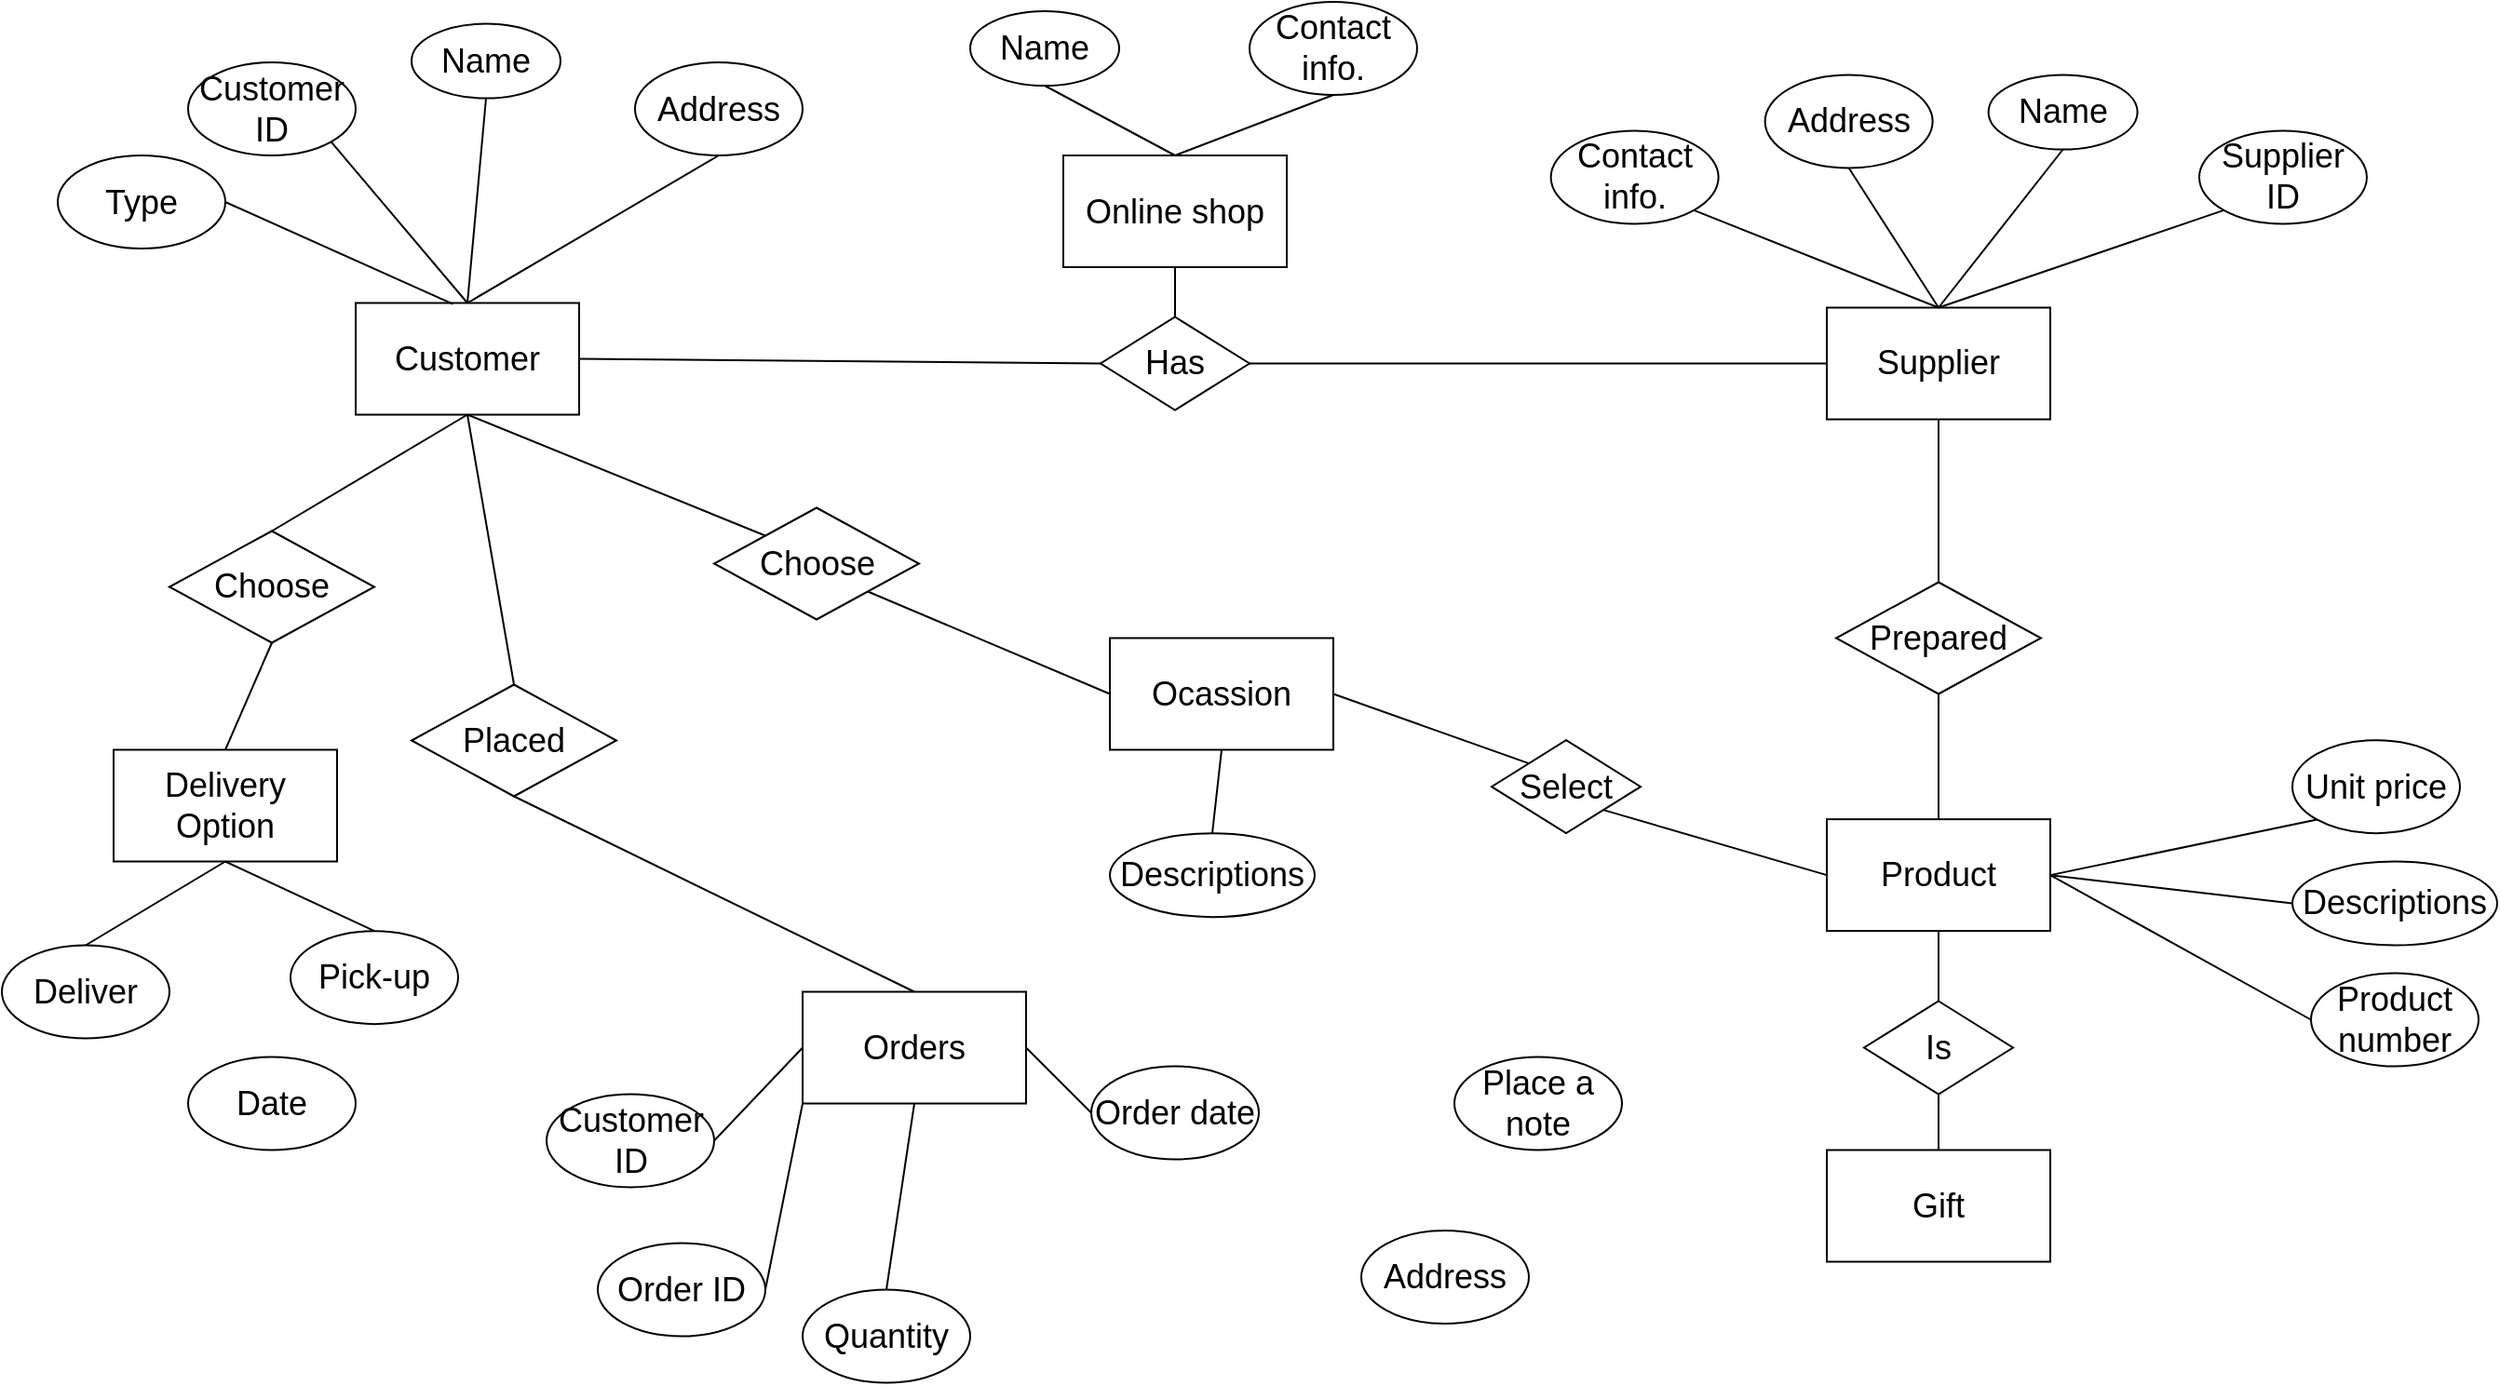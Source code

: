 <mxfile version="15.1.1" type="github">
  <diagram id="R2lEEEUBdFMjLlhIrx00" name="Page-1">
    <mxGraphModel dx="1346" dy="701" grid="1" gridSize="10" guides="1" tooltips="1" connect="1" arrows="1" fold="1" page="1" pageScale="1" pageWidth="850" pageHeight="1100" math="0" shadow="0" extFonts="Permanent Marker^https://fonts.googleapis.com/css?family=Permanent+Marker">
      <root>
        <mxCell id="0" />
        <mxCell id="1" parent="0" />
        <mxCell id="jU1H_DuaYMKhVgp7lR0j-64" value="&lt;span style=&quot;font-size: 18px&quot;&gt;Customer&lt;/span&gt;" style="rounded=0;whiteSpace=wrap;html=1;" vertex="1" parent="1">
          <mxGeometry x="330" y="191.75" width="120" height="60" as="geometry" />
        </mxCell>
        <mxCell id="jU1H_DuaYMKhVgp7lR0j-65" value="&lt;span style=&quot;font-size: 18px&quot;&gt;Supplier ID&lt;/span&gt;" style="ellipse;whiteSpace=wrap;html=1;" vertex="1" parent="1">
          <mxGeometry x="1320" y="99.25" width="90" height="50" as="geometry" />
        </mxCell>
        <mxCell id="jU1H_DuaYMKhVgp7lR0j-66" value="&lt;font style=&quot;font-size: 18px&quot;&gt;Address&lt;/font&gt;" style="ellipse;whiteSpace=wrap;html=1;" vertex="1" parent="1">
          <mxGeometry x="870.0" y="690" width="90" height="50" as="geometry" />
        </mxCell>
        <mxCell id="jU1H_DuaYMKhVgp7lR0j-67" value="&lt;font style=&quot;font-size: 18px&quot;&gt;Place a note&lt;br&gt;&lt;/font&gt;" style="ellipse;whiteSpace=wrap;html=1;" vertex="1" parent="1">
          <mxGeometry x="920.0" y="596.75" width="90" height="50" as="geometry" />
        </mxCell>
        <mxCell id="jU1H_DuaYMKhVgp7lR0j-68" value="&lt;font style=&quot;font-size: 18px&quot;&gt;Pick-up&lt;/font&gt;" style="ellipse;whiteSpace=wrap;html=1;" vertex="1" parent="1">
          <mxGeometry x="295" y="529.07" width="90" height="50" as="geometry" />
        </mxCell>
        <mxCell id="jU1H_DuaYMKhVgp7lR0j-69" value="&lt;font style=&quot;font-size: 18px&quot;&gt;Date&lt;br&gt;&lt;/font&gt;" style="ellipse;whiteSpace=wrap;html=1;" vertex="1" parent="1">
          <mxGeometry x="240" y="596.75" width="90" height="50" as="geometry" />
        </mxCell>
        <mxCell id="jU1H_DuaYMKhVgp7lR0j-70" value="&lt;font style=&quot;font-size: 18px&quot;&gt;Deliver&lt;/font&gt;" style="ellipse;whiteSpace=wrap;html=1;" vertex="1" parent="1">
          <mxGeometry x="140" y="536.75" width="90" height="50" as="geometry" />
        </mxCell>
        <mxCell id="jU1H_DuaYMKhVgp7lR0j-71" value="&lt;font style=&quot;font-size: 18px&quot;&gt;Descriptions&lt;/font&gt;" style="ellipse;whiteSpace=wrap;html=1;" vertex="1" parent="1">
          <mxGeometry x="1370" y="491.75" width="110" height="45" as="geometry" />
        </mxCell>
        <mxCell id="jU1H_DuaYMKhVgp7lR0j-72" value="&lt;span style=&quot;font-size: 18px&quot;&gt;Unit price&lt;br&gt;&lt;/span&gt;" style="ellipse;whiteSpace=wrap;html=1;" vertex="1" parent="1">
          <mxGeometry x="1370" y="426.57" width="90" height="50" as="geometry" />
        </mxCell>
        <mxCell id="jU1H_DuaYMKhVgp7lR0j-73" value="&lt;font style=&quot;font-size: 18px&quot;&gt;Type&lt;/font&gt;" style="ellipse;whiteSpace=wrap;html=1;" vertex="1" parent="1">
          <mxGeometry x="170" y="112.5" width="90" height="50" as="geometry" />
        </mxCell>
        <mxCell id="jU1H_DuaYMKhVgp7lR0j-74" value="&lt;font style=&quot;font-size: 18px&quot;&gt;Order ID&lt;br&gt;&lt;/font&gt;" style="ellipse;whiteSpace=wrap;html=1;" vertex="1" parent="1">
          <mxGeometry x="460" y="696.75" width="90" height="50" as="geometry" />
        </mxCell>
        <mxCell id="jU1H_DuaYMKhVgp7lR0j-75" value="&lt;font style=&quot;font-size: 18px&quot;&gt;Order date&lt;br&gt;&lt;/font&gt;" style="ellipse;whiteSpace=wrap;html=1;" vertex="1" parent="1">
          <mxGeometry x="725" y="601.75" width="90" height="50" as="geometry" />
        </mxCell>
        <mxCell id="jU1H_DuaYMKhVgp7lR0j-76" value="&lt;span style=&quot;font-size: 18px&quot;&gt;Quantity&lt;br&gt;&lt;/span&gt;" style="ellipse;whiteSpace=wrap;html=1;" vertex="1" parent="1">
          <mxGeometry x="570" y="721.75" width="90" height="50" as="geometry" />
        </mxCell>
        <mxCell id="jU1H_DuaYMKhVgp7lR0j-77" value="&lt;font style=&quot;font-size: 18px&quot;&gt;Address&lt;/font&gt;" style="ellipse;whiteSpace=wrap;html=1;" vertex="1" parent="1">
          <mxGeometry x="1086.82" y="69.25" width="90" height="50" as="geometry" />
        </mxCell>
        <mxCell id="jU1H_DuaYMKhVgp7lR0j-78" value="&lt;font style=&quot;font-size: 18px&quot;&gt;Customer ID&lt;/font&gt;" style="ellipse;whiteSpace=wrap;html=1;" vertex="1" parent="1">
          <mxGeometry x="240" y="62.5" width="90" height="50" as="geometry" />
        </mxCell>
        <mxCell id="jU1H_DuaYMKhVgp7lR0j-79" value="&lt;font style=&quot;font-size: 18px&quot;&gt;Product number&lt;/font&gt;" style="ellipse;whiteSpace=wrap;html=1;" vertex="1" parent="1">
          <mxGeometry x="1380" y="551.75" width="90" height="50" as="geometry" />
        </mxCell>
        <mxCell id="jU1H_DuaYMKhVgp7lR0j-80" value="&lt;font style=&quot;font-size: 18px&quot;&gt;Name&lt;/font&gt;" style="ellipse;whiteSpace=wrap;html=1;" vertex="1" parent="1">
          <mxGeometry x="360" y="41.75" width="80" height="40" as="geometry" />
        </mxCell>
        <mxCell id="jU1H_DuaYMKhVgp7lR0j-81" value="&lt;font style=&quot;font-size: 18px&quot;&gt;Address&lt;/font&gt;" style="ellipse;whiteSpace=wrap;html=1;" vertex="1" parent="1">
          <mxGeometry x="480" y="62.5" width="90" height="50" as="geometry" />
        </mxCell>
        <mxCell id="jU1H_DuaYMKhVgp7lR0j-84" value="" style="endArrow=none;html=1;entryX=0.5;entryY=1;entryDx=0;entryDy=0;exitX=0.5;exitY=0;exitDx=0;exitDy=0;" edge="1" parent="1" source="jU1H_DuaYMKhVgp7lR0j-64" target="jU1H_DuaYMKhVgp7lR0j-80">
          <mxGeometry width="50" height="50" relative="1" as="geometry">
            <mxPoint x="180" y="6.75" as="sourcePoint" />
            <mxPoint x="230" y="-43.25" as="targetPoint" />
          </mxGeometry>
        </mxCell>
        <mxCell id="jU1H_DuaYMKhVgp7lR0j-85" value="" style="endArrow=none;html=1;entryX=0.5;entryY=1;entryDx=0;entryDy=0;exitX=0.5;exitY=0;exitDx=0;exitDy=0;" edge="1" parent="1" source="jU1H_DuaYMKhVgp7lR0j-89" target="jU1H_DuaYMKhVgp7lR0j-90">
          <mxGeometry width="50" height="50" relative="1" as="geometry">
            <mxPoint x="720" y="461.75" as="sourcePoint" />
            <mxPoint x="770" y="411.75" as="targetPoint" />
          </mxGeometry>
        </mxCell>
        <mxCell id="jU1H_DuaYMKhVgp7lR0j-86" value="" style="endArrow=none;html=1;exitX=1;exitY=0.5;exitDx=0;exitDy=0;entryX=0;entryY=0.5;entryDx=0;entryDy=0;" edge="1" parent="1" source="jU1H_DuaYMKhVgp7lR0j-64" target="jU1H_DuaYMKhVgp7lR0j-89">
          <mxGeometry width="50" height="50" relative="1" as="geometry">
            <mxPoint x="490" y="221.75" as="sourcePoint" />
            <mxPoint x="540" y="171.75" as="targetPoint" />
          </mxGeometry>
        </mxCell>
        <mxCell id="jU1H_DuaYMKhVgp7lR0j-87" value="" style="endArrow=none;html=1;exitX=1;exitY=1;exitDx=0;exitDy=0;entryX=0.5;entryY=0;entryDx=0;entryDy=0;" edge="1" parent="1" source="jU1H_DuaYMKhVgp7lR0j-78" target="jU1H_DuaYMKhVgp7lR0j-64">
          <mxGeometry width="50" height="50" relative="1" as="geometry">
            <mxPoint x="320" y="191.75" as="sourcePoint" />
            <mxPoint x="370" y="141.75" as="targetPoint" />
          </mxGeometry>
        </mxCell>
        <mxCell id="jU1H_DuaYMKhVgp7lR0j-88" value="" style="endArrow=none;html=1;entryX=0.5;entryY=1;entryDx=0;entryDy=0;exitX=0.5;exitY=0;exitDx=0;exitDy=0;" edge="1" parent="1" source="jU1H_DuaYMKhVgp7lR0j-64" target="jU1H_DuaYMKhVgp7lR0j-81">
          <mxGeometry width="50" height="50" relative="1" as="geometry">
            <mxPoint x="480" y="249.25" as="sourcePoint" />
            <mxPoint x="530" y="199.25" as="targetPoint" />
          </mxGeometry>
        </mxCell>
        <mxCell id="jU1H_DuaYMKhVgp7lR0j-89" value="&lt;font style=&quot;font-size: 18px&quot;&gt;Has&lt;/font&gt;" style="rhombus;whiteSpace=wrap;html=1;" vertex="1" parent="1">
          <mxGeometry x="730" y="199.25" width="80" height="50" as="geometry" />
        </mxCell>
        <mxCell id="jU1H_DuaYMKhVgp7lR0j-90" value="&lt;span style=&quot;font-size: 18px&quot;&gt;Online shop&lt;br&gt;&lt;/span&gt;" style="rounded=0;whiteSpace=wrap;html=1;" vertex="1" parent="1">
          <mxGeometry x="710" y="112.5" width="120" height="60" as="geometry" />
        </mxCell>
        <mxCell id="jU1H_DuaYMKhVgp7lR0j-91" value="&lt;font style=&quot;font-size: 18px&quot;&gt;Name&lt;/font&gt;" style="ellipse;whiteSpace=wrap;html=1;" vertex="1" parent="1">
          <mxGeometry x="660" y="35" width="80" height="40" as="geometry" />
        </mxCell>
        <mxCell id="jU1H_DuaYMKhVgp7lR0j-92" value="" style="endArrow=none;html=1;entryX=0.5;entryY=1;entryDx=0;entryDy=0;exitX=0.5;exitY=0;exitDx=0;exitDy=0;" edge="1" parent="1" source="jU1H_DuaYMKhVgp7lR0j-90" target="jU1H_DuaYMKhVgp7lR0j-91">
          <mxGeometry width="50" height="50" relative="1" as="geometry">
            <mxPoint x="385" y="171.5" as="sourcePoint" />
            <mxPoint x="385" y="91.5" as="targetPoint" />
          </mxGeometry>
        </mxCell>
        <mxCell id="jU1H_DuaYMKhVgp7lR0j-93" value="&lt;font style=&quot;font-size: 18px&quot;&gt;Contact info.&lt;/font&gt;" style="ellipse;whiteSpace=wrap;html=1;" vertex="1" parent="1">
          <mxGeometry x="810" y="30" width="90" height="50" as="geometry" />
        </mxCell>
        <mxCell id="jU1H_DuaYMKhVgp7lR0j-94" value="" style="endArrow=none;html=1;entryX=0.5;entryY=0;entryDx=0;entryDy=0;exitX=0.5;exitY=1;exitDx=0;exitDy=0;" edge="1" parent="1" source="jU1H_DuaYMKhVgp7lR0j-93" target="jU1H_DuaYMKhVgp7lR0j-90">
          <mxGeometry width="50" height="50" relative="1" as="geometry">
            <mxPoint x="655" y="161.5" as="sourcePoint" />
            <mxPoint x="595" y="121.5" as="targetPoint" />
          </mxGeometry>
        </mxCell>
        <mxCell id="jU1H_DuaYMKhVgp7lR0j-95" value="" style="endArrow=none;html=1;entryX=0;entryY=1;entryDx=0;entryDy=0;exitX=0.5;exitY=1;exitDx=0;exitDy=0;" edge="1" parent="1" source="jU1H_DuaYMKhVgp7lR0j-90" target="jU1H_DuaYMKhVgp7lR0j-90">
          <mxGeometry width="50" height="50" relative="1" as="geometry">
            <mxPoint x="665" y="171.5" as="sourcePoint" />
            <mxPoint x="605" y="131.5" as="targetPoint" />
          </mxGeometry>
        </mxCell>
        <mxCell id="jU1H_DuaYMKhVgp7lR0j-96" value="&lt;span style=&quot;font-size: 18px&quot;&gt;Supplier&lt;br&gt;&lt;/span&gt;" style="rounded=0;whiteSpace=wrap;html=1;" vertex="1" parent="1">
          <mxGeometry x="1120" y="194.25" width="120" height="60" as="geometry" />
        </mxCell>
        <mxCell id="jU1H_DuaYMKhVgp7lR0j-97" value="" style="endArrow=none;html=1;exitX=1;exitY=0.5;exitDx=0;exitDy=0;entryX=0;entryY=0.5;entryDx=0;entryDy=0;" edge="1" parent="1" source="jU1H_DuaYMKhVgp7lR0j-89" target="jU1H_DuaYMKhVgp7lR0j-96">
          <mxGeometry width="50" height="50" relative="1" as="geometry">
            <mxPoint x="465" y="231.75" as="sourcePoint" />
            <mxPoint x="770" y="296.75" as="targetPoint" />
          </mxGeometry>
        </mxCell>
        <mxCell id="jU1H_DuaYMKhVgp7lR0j-98" value="&lt;font style=&quot;font-size: 18px&quot;&gt;Contact info.&lt;/font&gt;" style="ellipse;whiteSpace=wrap;html=1;" vertex="1" parent="1">
          <mxGeometry x="971.82" y="99.25" width="90" height="50" as="geometry" />
        </mxCell>
        <mxCell id="jU1H_DuaYMKhVgp7lR0j-99" value="" style="endArrow=none;html=1;entryX=0.5;entryY=0;entryDx=0;entryDy=0;exitX=1;exitY=1;exitDx=0;exitDy=0;" edge="1" parent="1" source="jU1H_DuaYMKhVgp7lR0j-98" target="jU1H_DuaYMKhVgp7lR0j-96">
          <mxGeometry width="50" height="50" relative="1" as="geometry">
            <mxPoint x="1061.82" y="154.25" as="sourcePoint" />
            <mxPoint x="946.82" y="99.25" as="targetPoint" />
          </mxGeometry>
        </mxCell>
        <mxCell id="jU1H_DuaYMKhVgp7lR0j-100" value="" style="endArrow=none;html=1;entryX=0.5;entryY=0;entryDx=0;entryDy=0;exitX=0.5;exitY=1;exitDx=0;exitDy=0;" edge="1" parent="1" source="jU1H_DuaYMKhVgp7lR0j-77" target="jU1H_DuaYMKhVgp7lR0j-96">
          <mxGeometry width="50" height="50" relative="1" as="geometry">
            <mxPoint x="1051.82" y="74.25" as="sourcePoint" />
            <mxPoint x="956.82" y="109.25" as="targetPoint" />
          </mxGeometry>
        </mxCell>
        <mxCell id="jU1H_DuaYMKhVgp7lR0j-101" value="&lt;font style=&quot;font-size: 18px&quot;&gt;Name&lt;/font&gt;" style="ellipse;whiteSpace=wrap;html=1;" vertex="1" parent="1">
          <mxGeometry x="1206.82" y="69.25" width="80" height="40" as="geometry" />
        </mxCell>
        <mxCell id="jU1H_DuaYMKhVgp7lR0j-102" value="" style="endArrow=none;html=1;exitX=0.5;exitY=1;exitDx=0;exitDy=0;entryX=0.5;entryY=0;entryDx=0;entryDy=0;" edge="1" parent="1" source="jU1H_DuaYMKhVgp7lR0j-101" target="jU1H_DuaYMKhVgp7lR0j-96">
          <mxGeometry width="50" height="50" relative="1" as="geometry">
            <mxPoint x="1216.82" y="129.25" as="sourcePoint" />
            <mxPoint x="1186.82" y="167.25" as="targetPoint" />
          </mxGeometry>
        </mxCell>
        <mxCell id="jU1H_DuaYMKhVgp7lR0j-103" value="" style="endArrow=none;html=1;exitX=0;exitY=1;exitDx=0;exitDy=0;entryX=0.5;entryY=0;entryDx=0;entryDy=0;" edge="1" parent="1" source="jU1H_DuaYMKhVgp7lR0j-65" target="jU1H_DuaYMKhVgp7lR0j-96">
          <mxGeometry width="50" height="50" relative="1" as="geometry">
            <mxPoint x="1310.0" y="131.928" as="sourcePoint" />
            <mxPoint x="1186.82" y="189.25" as="targetPoint" />
          </mxGeometry>
        </mxCell>
        <mxCell id="jU1H_DuaYMKhVgp7lR0j-104" value="&lt;font style=&quot;font-size: 18px&quot;&gt;Prepared&lt;/font&gt;" style="rhombus;whiteSpace=wrap;html=1;" vertex="1" parent="1">
          <mxGeometry x="1125" y="341.75" width="110" height="60" as="geometry" />
        </mxCell>
        <mxCell id="jU1H_DuaYMKhVgp7lR0j-105" value="" style="endArrow=none;html=1;entryX=0.5;entryY=1;entryDx=0;entryDy=0;exitX=0.5;exitY=0;exitDx=0;exitDy=0;" edge="1" parent="1" source="jU1H_DuaYMKhVgp7lR0j-104" target="jU1H_DuaYMKhVgp7lR0j-96">
          <mxGeometry width="50" height="50" relative="1" as="geometry">
            <mxPoint x="810" y="271.75" as="sourcePoint" />
            <mxPoint x="810" y="231.75" as="targetPoint" />
          </mxGeometry>
        </mxCell>
        <mxCell id="jU1H_DuaYMKhVgp7lR0j-106" value="&lt;span style=&quot;font-size: 18px&quot;&gt;Ocassion&lt;br&gt;&lt;/span&gt;" style="rounded=0;whiteSpace=wrap;html=1;" vertex="1" parent="1">
          <mxGeometry x="735" y="371.75" width="120" height="60" as="geometry" />
        </mxCell>
        <mxCell id="jU1H_DuaYMKhVgp7lR0j-107" value="&lt;span style=&quot;font-size: 18px&quot;&gt;Select&lt;/span&gt;" style="rhombus;whiteSpace=wrap;html=1;" vertex="1" parent="1">
          <mxGeometry x="940" y="426.57" width="80" height="50" as="geometry" />
        </mxCell>
        <mxCell id="jU1H_DuaYMKhVgp7lR0j-108" value="&lt;font style=&quot;font-size: 18px&quot;&gt;Is&lt;/font&gt;" style="rhombus;whiteSpace=wrap;html=1;" vertex="1" parent="1">
          <mxGeometry x="1140" y="566.75" width="80" height="50" as="geometry" />
        </mxCell>
        <mxCell id="jU1H_DuaYMKhVgp7lR0j-109" value="&lt;span style=&quot;font-size: 18px&quot;&gt;Product&lt;br&gt;&lt;/span&gt;" style="rounded=0;whiteSpace=wrap;html=1;" vertex="1" parent="1">
          <mxGeometry x="1120" y="469.07" width="120" height="60" as="geometry" />
        </mxCell>
        <mxCell id="jU1H_DuaYMKhVgp7lR0j-110" value="" style="endArrow=none;html=1;exitX=1;exitY=0.5;exitDx=0;exitDy=0;entryX=0;entryY=0;entryDx=0;entryDy=0;" edge="1" parent="1" source="jU1H_DuaYMKhVgp7lR0j-106" target="jU1H_DuaYMKhVgp7lR0j-107">
          <mxGeometry width="50" height="50" relative="1" as="geometry">
            <mxPoint x="870" y="294.75" as="sourcePoint" />
            <mxPoint x="1010" y="299.75" as="targetPoint" />
          </mxGeometry>
        </mxCell>
        <mxCell id="jU1H_DuaYMKhVgp7lR0j-111" value="" style="endArrow=none;html=1;exitX=1;exitY=1;exitDx=0;exitDy=0;entryX=0;entryY=0.5;entryDx=0;entryDy=0;" edge="1" parent="1" source="jU1H_DuaYMKhVgp7lR0j-107" target="jU1H_DuaYMKhVgp7lR0j-109">
          <mxGeometry width="50" height="50" relative="1" as="geometry">
            <mxPoint x="990" y="551.75" as="sourcePoint" />
            <mxPoint x="1070" y="336.75" as="targetPoint" />
          </mxGeometry>
        </mxCell>
        <mxCell id="jU1H_DuaYMKhVgp7lR0j-112" value="&lt;span style=&quot;font-size: 18px&quot;&gt;Choose&lt;/span&gt;" style="rhombus;whiteSpace=wrap;html=1;" vertex="1" parent="1">
          <mxGeometry x="522.5" y="301.75" width="110" height="60" as="geometry" />
        </mxCell>
        <mxCell id="jU1H_DuaYMKhVgp7lR0j-113" value="" style="endArrow=none;html=1;exitX=0.5;exitY=1;exitDx=0;exitDy=0;entryX=0;entryY=0;entryDx=0;entryDy=0;" edge="1" parent="1" source="jU1H_DuaYMKhVgp7lR0j-64" target="jU1H_DuaYMKhVgp7lR0j-112">
          <mxGeometry width="50" height="50" relative="1" as="geometry">
            <mxPoint x="465" y="231.75" as="sourcePoint" />
            <mxPoint x="770" y="296.75" as="targetPoint" />
          </mxGeometry>
        </mxCell>
        <mxCell id="jU1H_DuaYMKhVgp7lR0j-114" value="" style="endArrow=none;html=1;exitX=1;exitY=1;exitDx=0;exitDy=0;entryX=0;entryY=0.5;entryDx=0;entryDy=0;" edge="1" parent="1" source="jU1H_DuaYMKhVgp7lR0j-112" target="jU1H_DuaYMKhVgp7lR0j-106">
          <mxGeometry width="50" height="50" relative="1" as="geometry">
            <mxPoint x="405" y="261.75" as="sourcePoint" />
            <mxPoint x="545" y="396.75" as="targetPoint" />
          </mxGeometry>
        </mxCell>
        <mxCell id="jU1H_DuaYMKhVgp7lR0j-115" value="" style="endArrow=none;html=1;exitX=1;exitY=0.5;exitDx=0;exitDy=0;entryX=0;entryY=1;entryDx=0;entryDy=0;" edge="1" parent="1" source="jU1H_DuaYMKhVgp7lR0j-109" target="jU1H_DuaYMKhVgp7lR0j-72">
          <mxGeometry width="50" height="50" relative="1" as="geometry">
            <mxPoint x="1103.18" y="519.07" as="sourcePoint" />
            <mxPoint x="1351.36" y="451.748" as="targetPoint" />
          </mxGeometry>
        </mxCell>
        <mxCell id="jU1H_DuaYMKhVgp7lR0j-116" value="" style="endArrow=none;html=1;exitX=1;exitY=0.5;exitDx=0;exitDy=0;entryX=0;entryY=0.5;entryDx=0;entryDy=0;" edge="1" parent="1" source="jU1H_DuaYMKhVgp7lR0j-109" target="jU1H_DuaYMKhVgp7lR0j-71">
          <mxGeometry width="50" height="50" relative="1" as="geometry">
            <mxPoint x="1268.18" y="507.07" as="sourcePoint" />
            <mxPoint x="1360" y="531.75" as="targetPoint" />
          </mxGeometry>
        </mxCell>
        <mxCell id="jU1H_DuaYMKhVgp7lR0j-117" value="" style="endArrow=none;html=1;exitX=0.5;exitY=0;exitDx=0;exitDy=0;entryX=0.5;entryY=1;entryDx=0;entryDy=0;" edge="1" parent="1" source="jU1H_DuaYMKhVgp7lR0j-109" target="jU1H_DuaYMKhVgp7lR0j-104">
          <mxGeometry width="50" height="50" relative="1" as="geometry">
            <mxPoint x="1200" y="516.75" as="sourcePoint" />
            <mxPoint x="1161.82" y="449.25" as="targetPoint" />
          </mxGeometry>
        </mxCell>
        <mxCell id="jU1H_DuaYMKhVgp7lR0j-118" value="&lt;font style=&quot;font-size: 18px&quot;&gt;Placed&lt;/font&gt;" style="rhombus;whiteSpace=wrap;html=1;" vertex="1" parent="1">
          <mxGeometry x="360" y="396.75" width="110" height="60" as="geometry" />
        </mxCell>
        <mxCell id="jU1H_DuaYMKhVgp7lR0j-119" value="" style="endArrow=none;html=1;exitX=0.5;exitY=1;exitDx=0;exitDy=0;entryX=0.5;entryY=0;entryDx=0;entryDy=0;" edge="1" parent="1" source="jU1H_DuaYMKhVgp7lR0j-64" target="jU1H_DuaYMKhVgp7lR0j-118">
          <mxGeometry width="50" height="50" relative="1" as="geometry">
            <mxPoint x="405" y="261.75" as="sourcePoint" />
            <mxPoint x="525" y="374.75" as="targetPoint" />
          </mxGeometry>
        </mxCell>
        <mxCell id="jU1H_DuaYMKhVgp7lR0j-120" value="&lt;span style=&quot;font-size: 18px&quot;&gt;Orders&lt;br&gt;&lt;/span&gt;" style="rounded=0;whiteSpace=wrap;html=1;" vertex="1" parent="1">
          <mxGeometry x="570" y="561.75" width="120" height="60" as="geometry" />
        </mxCell>
        <mxCell id="jU1H_DuaYMKhVgp7lR0j-121" value="" style="endArrow=none;html=1;exitX=0.5;exitY=1;exitDx=0;exitDy=0;entryX=0.5;entryY=0;entryDx=0;entryDy=0;" edge="1" parent="1" source="jU1H_DuaYMKhVgp7lR0j-118" target="jU1H_DuaYMKhVgp7lR0j-120">
          <mxGeometry width="50" height="50" relative="1" as="geometry">
            <mxPoint x="405" y="261.75" as="sourcePoint" />
            <mxPoint x="400" y="371.75" as="targetPoint" />
          </mxGeometry>
        </mxCell>
        <mxCell id="jU1H_DuaYMKhVgp7lR0j-122" value="&lt;font style=&quot;font-size: 18px&quot;&gt;Customer ID&lt;/font&gt;" style="ellipse;whiteSpace=wrap;html=1;" vertex="1" parent="1">
          <mxGeometry x="432.5" y="616.75" width="90" height="50" as="geometry" />
        </mxCell>
        <mxCell id="jU1H_DuaYMKhVgp7lR0j-123" value="" style="endArrow=none;html=1;exitX=1;exitY=0.5;exitDx=0;exitDy=0;entryX=0;entryY=0.5;entryDx=0;entryDy=0;" edge="1" parent="1" source="jU1H_DuaYMKhVgp7lR0j-122" target="jU1H_DuaYMKhVgp7lR0j-120">
          <mxGeometry width="50" height="50" relative="1" as="geometry">
            <mxPoint x="510" y="181.75" as="sourcePoint" />
            <mxPoint x="570" y="201.75" as="targetPoint" />
          </mxGeometry>
        </mxCell>
        <mxCell id="jU1H_DuaYMKhVgp7lR0j-124" value="" style="endArrow=none;html=1;exitX=1;exitY=0.5;exitDx=0;exitDy=0;entryX=0;entryY=1;entryDx=0;entryDy=0;" edge="1" parent="1" source="jU1H_DuaYMKhVgp7lR0j-74" target="jU1H_DuaYMKhVgp7lR0j-120">
          <mxGeometry width="50" height="50" relative="1" as="geometry">
            <mxPoint x="487.5" y="416.75" as="sourcePoint" />
            <mxPoint x="540" y="446.75" as="targetPoint" />
          </mxGeometry>
        </mxCell>
        <mxCell id="jU1H_DuaYMKhVgp7lR0j-125" value="" style="endArrow=none;html=1;exitX=1;exitY=0.5;exitDx=0;exitDy=0;entryX=0;entryY=0.5;entryDx=0;entryDy=0;" edge="1" parent="1" source="jU1H_DuaYMKhVgp7lR0j-120" target="jU1H_DuaYMKhVgp7lR0j-75">
          <mxGeometry width="50" height="50" relative="1" as="geometry">
            <mxPoint x="480" y="453.75" as="sourcePoint" />
            <mxPoint x="540" y="446.75" as="targetPoint" />
          </mxGeometry>
        </mxCell>
        <mxCell id="jU1H_DuaYMKhVgp7lR0j-126" value="&lt;span style=&quot;font-size: 18px&quot;&gt;Gift&lt;br&gt;&lt;/span&gt;" style="rounded=0;whiteSpace=wrap;html=1;" vertex="1" parent="1">
          <mxGeometry x="1120" y="646.75" width="120" height="60" as="geometry" />
        </mxCell>
        <mxCell id="jU1H_DuaYMKhVgp7lR0j-127" value="" style="endArrow=none;html=1;exitX=0.5;exitY=0;exitDx=0;exitDy=0;entryX=0.5;entryY=1;entryDx=0;entryDy=0;" edge="1" parent="1" source="jU1H_DuaYMKhVgp7lR0j-108" target="jU1H_DuaYMKhVgp7lR0j-109">
          <mxGeometry width="50" height="50" relative="1" as="geometry">
            <mxPoint x="1180.0" y="579.07" as="sourcePoint" />
            <mxPoint x="998.18" y="484.07" as="targetPoint" />
          </mxGeometry>
        </mxCell>
        <mxCell id="jU1H_DuaYMKhVgp7lR0j-128" value="" style="endArrow=none;html=1;exitX=0.5;exitY=1;exitDx=0;exitDy=0;entryX=0.5;entryY=0;entryDx=0;entryDy=0;" edge="1" parent="1" source="jU1H_DuaYMKhVgp7lR0j-108" target="jU1H_DuaYMKhVgp7lR0j-126">
          <mxGeometry width="50" height="50" relative="1" as="geometry">
            <mxPoint x="1060" y="586.75" as="sourcePoint" />
            <mxPoint x="1131.82" y="531.75" as="targetPoint" />
          </mxGeometry>
        </mxCell>
        <mxCell id="jU1H_DuaYMKhVgp7lR0j-129" value="&lt;font style=&quot;font-size: 18px&quot;&gt;Descriptions&lt;/font&gt;" style="ellipse;whiteSpace=wrap;html=1;" vertex="1" parent="1">
          <mxGeometry x="735" y="476.57" width="110" height="45" as="geometry" />
        </mxCell>
        <mxCell id="jU1H_DuaYMKhVgp7lR0j-130" value="" style="endArrow=none;html=1;entryX=0.5;entryY=1;entryDx=0;entryDy=0;exitX=0.5;exitY=0;exitDx=0;exitDy=0;" edge="1" parent="1" source="jU1H_DuaYMKhVgp7lR0j-129" target="jU1H_DuaYMKhVgp7lR0j-106">
          <mxGeometry width="50" height="50" relative="1" as="geometry">
            <mxPoint x="1191.82" y="501.75" as="sourcePoint" />
            <mxPoint x="1300" y="509.25" as="targetPoint" />
          </mxGeometry>
        </mxCell>
        <mxCell id="jU1H_DuaYMKhVgp7lR0j-131" value="" style="endArrow=none;html=1;exitX=0.5;exitY=0;exitDx=0;exitDy=0;entryX=0.5;entryY=1;entryDx=0;entryDy=0;" edge="1" parent="1" source="jU1H_DuaYMKhVgp7lR0j-76" target="jU1H_DuaYMKhVgp7lR0j-120">
          <mxGeometry width="50" height="50" relative="1" as="geometry">
            <mxPoint x="480" y="453.75" as="sourcePoint" />
            <mxPoint x="540" y="446.75" as="targetPoint" />
          </mxGeometry>
        </mxCell>
        <mxCell id="jU1H_DuaYMKhVgp7lR0j-132" value="&lt;span style=&quot;font-size: 18px&quot;&gt;Choose&lt;/span&gt;" style="rhombus;whiteSpace=wrap;html=1;" vertex="1" parent="1">
          <mxGeometry x="230" y="314.25" width="110" height="60" as="geometry" />
        </mxCell>
        <mxCell id="jU1H_DuaYMKhVgp7lR0j-133" value="" style="endArrow=none;html=1;exitX=0.5;exitY=1;exitDx=0;exitDy=0;entryX=0.5;entryY=0;entryDx=0;entryDy=0;" edge="1" parent="1" source="jU1H_DuaYMKhVgp7lR0j-64" target="jU1H_DuaYMKhVgp7lR0j-132">
          <mxGeometry width="50" height="50" relative="1" as="geometry">
            <mxPoint x="405" y="261.75" as="sourcePoint" />
            <mxPoint x="540" y="361.75" as="targetPoint" />
          </mxGeometry>
        </mxCell>
        <mxCell id="jU1H_DuaYMKhVgp7lR0j-134" value="&lt;span style=&quot;font-size: 18px&quot;&gt;Delivery Option&lt;br&gt;&lt;/span&gt;" style="rounded=0;whiteSpace=wrap;html=1;" vertex="1" parent="1">
          <mxGeometry x="200" y="431.75" width="120" height="60" as="geometry" />
        </mxCell>
        <mxCell id="jU1H_DuaYMKhVgp7lR0j-135" value="" style="endArrow=none;html=1;exitX=0.5;exitY=1;exitDx=0;exitDy=0;entryX=0.5;entryY=0;entryDx=0;entryDy=0;" edge="1" parent="1" source="jU1H_DuaYMKhVgp7lR0j-132" target="jU1H_DuaYMKhVgp7lR0j-134">
          <mxGeometry width="50" height="50" relative="1" as="geometry">
            <mxPoint x="405" y="261.75" as="sourcePoint" />
            <mxPoint x="400" y="411.75" as="targetPoint" />
          </mxGeometry>
        </mxCell>
        <mxCell id="jU1H_DuaYMKhVgp7lR0j-136" value="" style="endArrow=none;html=1;exitX=0.5;exitY=1;exitDx=0;exitDy=0;entryX=0.5;entryY=0;entryDx=0;entryDy=0;" edge="1" parent="1" source="jU1H_DuaYMKhVgp7lR0j-134" target="jU1H_DuaYMKhVgp7lR0j-70">
          <mxGeometry width="50" height="50" relative="1" as="geometry">
            <mxPoint x="295" y="384.25" as="sourcePoint" />
            <mxPoint x="215" y="531.75" as="targetPoint" />
          </mxGeometry>
        </mxCell>
        <mxCell id="jU1H_DuaYMKhVgp7lR0j-137" value="" style="endArrow=none;html=1;exitX=0.5;exitY=0;exitDx=0;exitDy=0;entryX=0.5;entryY=1;entryDx=0;entryDy=0;" edge="1" parent="1" source="jU1H_DuaYMKhVgp7lR0j-68" target="jU1H_DuaYMKhVgp7lR0j-134">
          <mxGeometry width="50" height="50" relative="1" as="geometry">
            <mxPoint x="305" y="394.25" as="sourcePoint" />
            <mxPoint x="280" y="451.75" as="targetPoint" />
          </mxGeometry>
        </mxCell>
        <mxCell id="jU1H_DuaYMKhVgp7lR0j-138" value="" style="endArrow=none;html=1;exitX=1;exitY=0.5;exitDx=0;exitDy=0;entryX=0;entryY=0.5;entryDx=0;entryDy=0;" edge="1" parent="1" source="jU1H_DuaYMKhVgp7lR0j-109" target="jU1H_DuaYMKhVgp7lR0j-79">
          <mxGeometry width="50" height="50" relative="1" as="geometry">
            <mxPoint x="1250" y="509.07" as="sourcePoint" />
            <mxPoint x="1380" y="524.25" as="targetPoint" />
          </mxGeometry>
        </mxCell>
        <mxCell id="jU1H_DuaYMKhVgp7lR0j-139" value="" style="endArrow=none;html=1;exitX=1;exitY=0.5;exitDx=0;exitDy=0;entryX=0.435;entryY=0.01;entryDx=0;entryDy=0;entryPerimeter=0;" edge="1" parent="1" source="jU1H_DuaYMKhVgp7lR0j-73" target="jU1H_DuaYMKhVgp7lR0j-64">
          <mxGeometry width="50" height="50" relative="1" as="geometry">
            <mxPoint x="326.82" y="151.928" as="sourcePoint" />
            <mxPoint x="400" y="201.75" as="targetPoint" />
          </mxGeometry>
        </mxCell>
      </root>
    </mxGraphModel>
  </diagram>
</mxfile>
